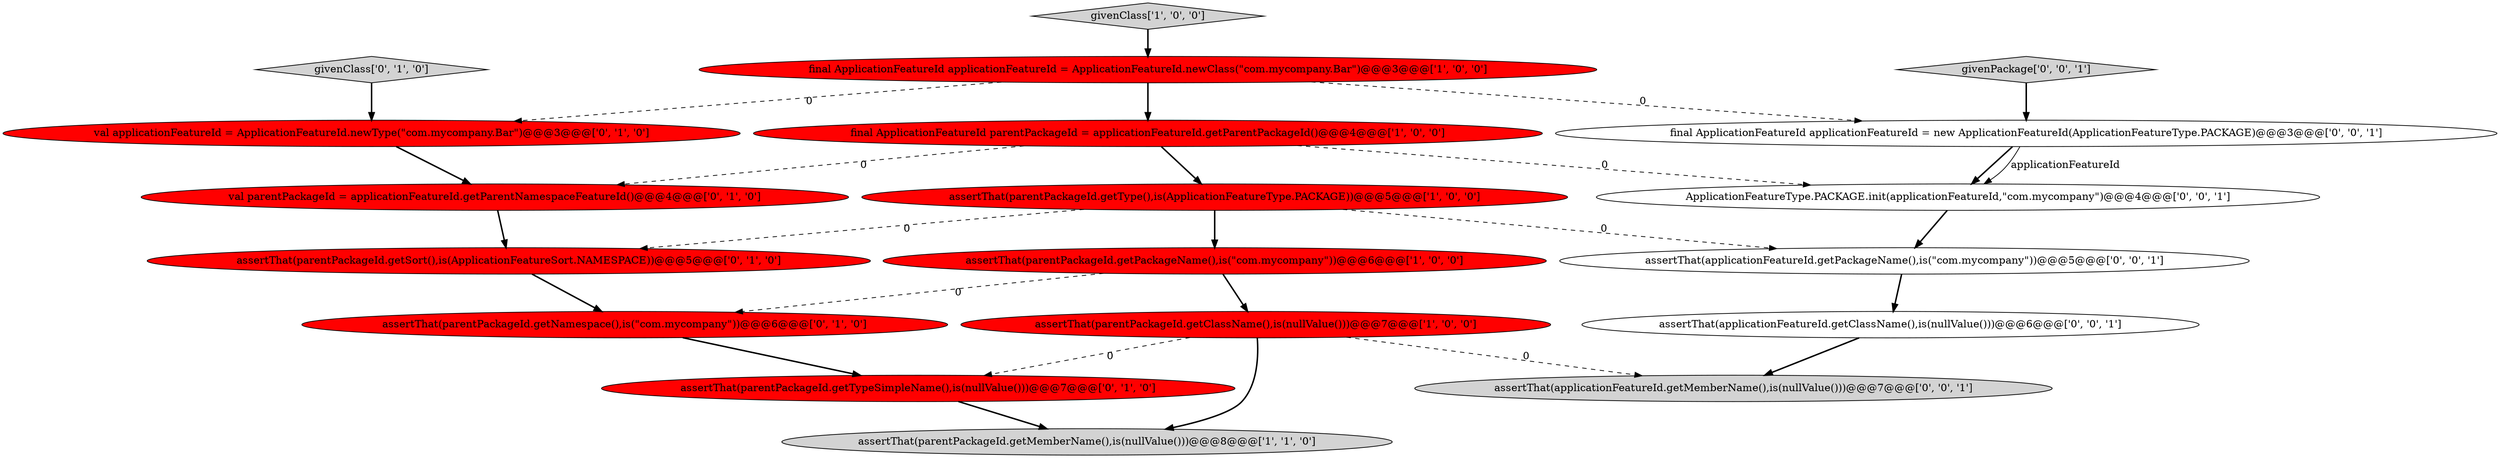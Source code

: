 digraph {
14 [style = filled, label = "assertThat(applicationFeatureId.getClassName(),is(nullValue()))@@@6@@@['0', '0', '1']", fillcolor = white, shape = ellipse image = "AAA0AAABBB3BBB"];
15 [style = filled, label = "final ApplicationFeatureId applicationFeatureId = new ApplicationFeatureId(ApplicationFeatureType.PACKAGE)@@@3@@@['0', '0', '1']", fillcolor = white, shape = ellipse image = "AAA0AAABBB3BBB"];
5 [style = filled, label = "assertThat(parentPackageId.getType(),is(ApplicationFeatureType.PACKAGE))@@@5@@@['1', '0', '0']", fillcolor = red, shape = ellipse image = "AAA1AAABBB1BBB"];
8 [style = filled, label = "givenClass['0', '1', '0']", fillcolor = lightgray, shape = diamond image = "AAA0AAABBB2BBB"];
16 [style = filled, label = "assertThat(applicationFeatureId.getMemberName(),is(nullValue()))@@@7@@@['0', '0', '1']", fillcolor = lightgray, shape = ellipse image = "AAA0AAABBB3BBB"];
7 [style = filled, label = "val parentPackageId = applicationFeatureId.getParentNamespaceFeatureId()@@@4@@@['0', '1', '0']", fillcolor = red, shape = ellipse image = "AAA1AAABBB2BBB"];
11 [style = filled, label = "assertThat(parentPackageId.getSort(),is(ApplicationFeatureSort.NAMESPACE))@@@5@@@['0', '1', '0']", fillcolor = red, shape = ellipse image = "AAA1AAABBB2BBB"];
1 [style = filled, label = "final ApplicationFeatureId applicationFeatureId = ApplicationFeatureId.newClass(\"com.mycompany.Bar\")@@@3@@@['1', '0', '0']", fillcolor = red, shape = ellipse image = "AAA1AAABBB1BBB"];
2 [style = filled, label = "assertThat(parentPackageId.getMemberName(),is(nullValue()))@@@8@@@['1', '1', '0']", fillcolor = lightgray, shape = ellipse image = "AAA0AAABBB1BBB"];
9 [style = filled, label = "val applicationFeatureId = ApplicationFeatureId.newType(\"com.mycompany.Bar\")@@@3@@@['0', '1', '0']", fillcolor = red, shape = ellipse image = "AAA1AAABBB2BBB"];
12 [style = filled, label = "assertThat(parentPackageId.getTypeSimpleName(),is(nullValue()))@@@7@@@['0', '1', '0']", fillcolor = red, shape = ellipse image = "AAA1AAABBB2BBB"];
18 [style = filled, label = "assertThat(applicationFeatureId.getPackageName(),is(\"com.mycompany\"))@@@5@@@['0', '0', '1']", fillcolor = white, shape = ellipse image = "AAA0AAABBB3BBB"];
17 [style = filled, label = "givenPackage['0', '0', '1']", fillcolor = lightgray, shape = diamond image = "AAA0AAABBB3BBB"];
4 [style = filled, label = "assertThat(parentPackageId.getPackageName(),is(\"com.mycompany\"))@@@6@@@['1', '0', '0']", fillcolor = red, shape = ellipse image = "AAA1AAABBB1BBB"];
0 [style = filled, label = "assertThat(parentPackageId.getClassName(),is(nullValue()))@@@7@@@['1', '0', '0']", fillcolor = red, shape = ellipse image = "AAA1AAABBB1BBB"];
13 [style = filled, label = "ApplicationFeatureType.PACKAGE.init(applicationFeatureId,\"com.mycompany\")@@@4@@@['0', '0', '1']", fillcolor = white, shape = ellipse image = "AAA0AAABBB3BBB"];
10 [style = filled, label = "assertThat(parentPackageId.getNamespace(),is(\"com.mycompany\"))@@@6@@@['0', '1', '0']", fillcolor = red, shape = ellipse image = "AAA1AAABBB2BBB"];
3 [style = filled, label = "final ApplicationFeatureId parentPackageId = applicationFeatureId.getParentPackageId()@@@4@@@['1', '0', '0']", fillcolor = red, shape = ellipse image = "AAA1AAABBB1BBB"];
6 [style = filled, label = "givenClass['1', '0', '0']", fillcolor = lightgray, shape = diamond image = "AAA0AAABBB1BBB"];
14->16 [style = bold, label=""];
15->13 [style = bold, label=""];
7->11 [style = bold, label=""];
3->7 [style = dashed, label="0"];
1->15 [style = dashed, label="0"];
0->2 [style = bold, label=""];
0->16 [style = dashed, label="0"];
1->3 [style = bold, label=""];
1->9 [style = dashed, label="0"];
0->12 [style = dashed, label="0"];
9->7 [style = bold, label=""];
3->13 [style = dashed, label="0"];
15->13 [style = solid, label="applicationFeatureId"];
5->18 [style = dashed, label="0"];
4->0 [style = bold, label=""];
6->1 [style = bold, label=""];
12->2 [style = bold, label=""];
3->5 [style = bold, label=""];
5->11 [style = dashed, label="0"];
11->10 [style = bold, label=""];
10->12 [style = bold, label=""];
5->4 [style = bold, label=""];
17->15 [style = bold, label=""];
8->9 [style = bold, label=""];
4->10 [style = dashed, label="0"];
18->14 [style = bold, label=""];
13->18 [style = bold, label=""];
}
